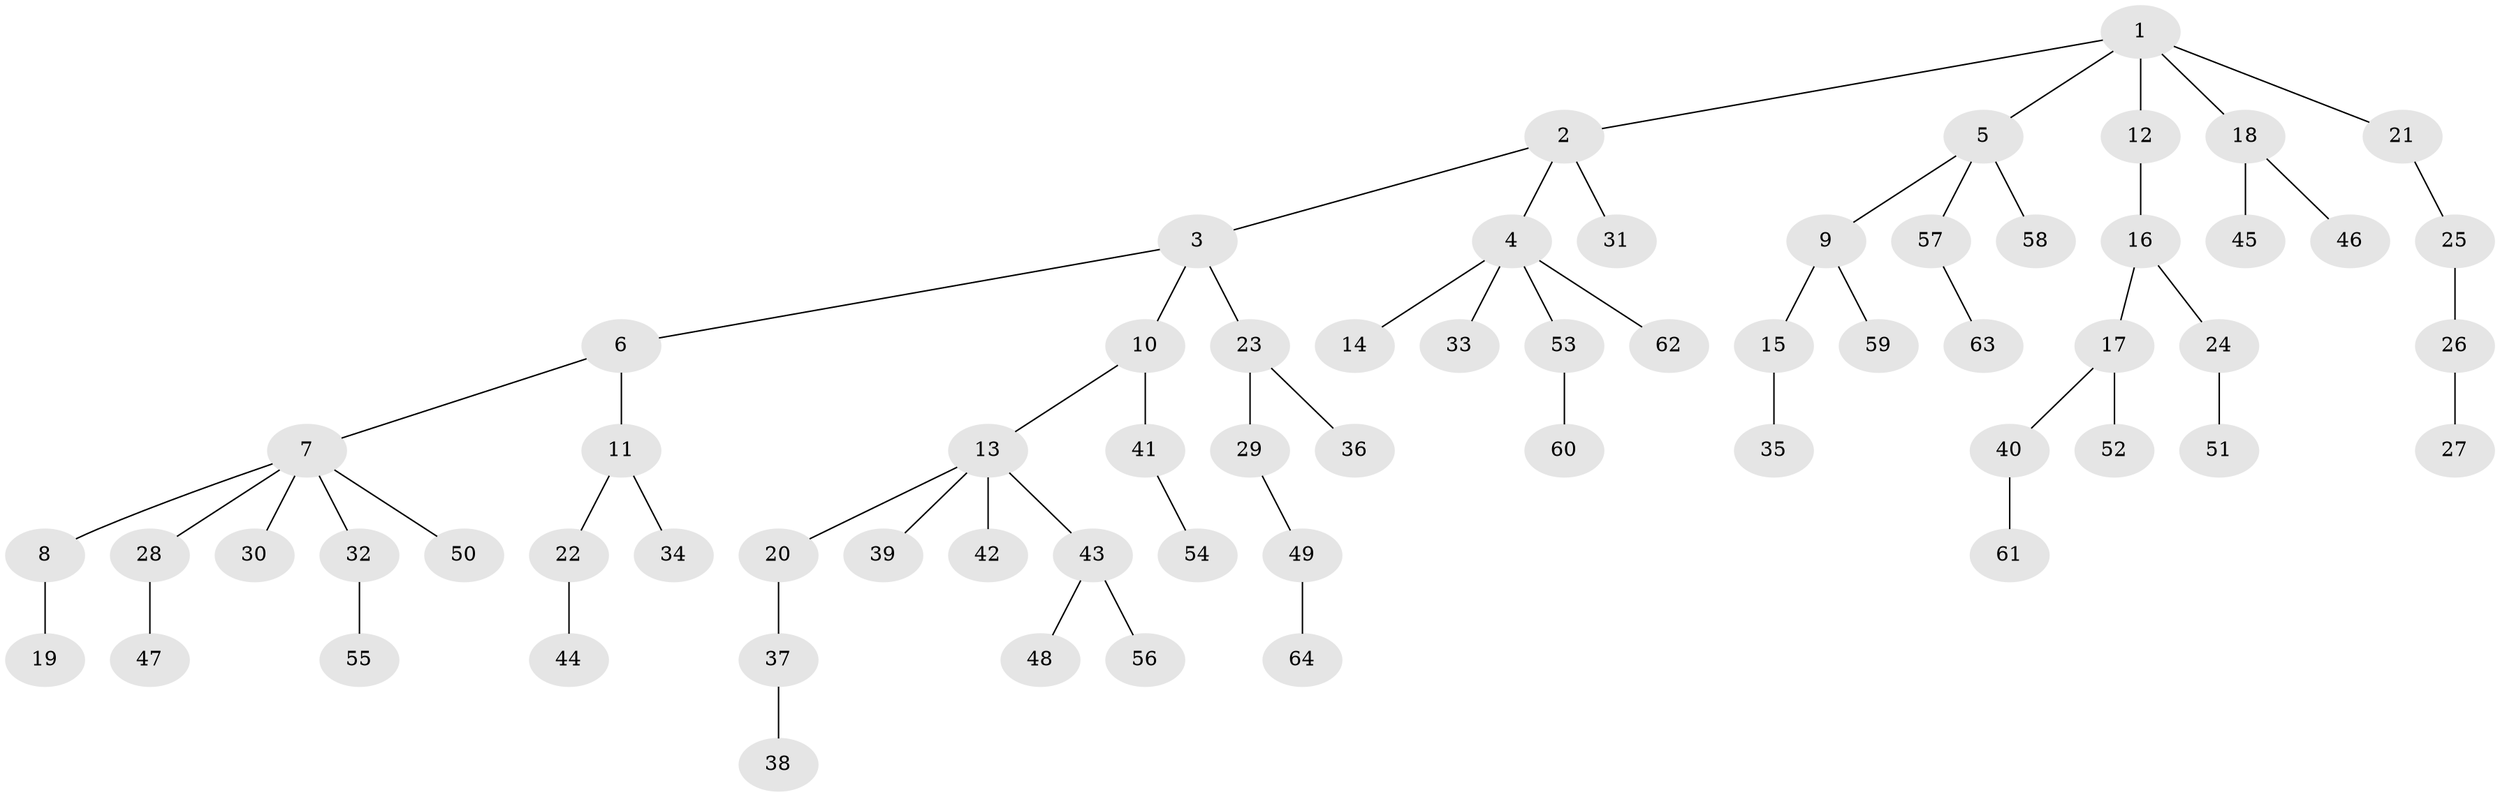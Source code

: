 // coarse degree distribution, {7: 0.03125, 6: 0.0625, 2: 0.21875, 3: 0.0625, 4: 0.03125, 1: 0.59375}
// Generated by graph-tools (version 1.1) at 2025/19/03/04/25 18:19:16]
// undirected, 64 vertices, 63 edges
graph export_dot {
graph [start="1"]
  node [color=gray90,style=filled];
  1;
  2;
  3;
  4;
  5;
  6;
  7;
  8;
  9;
  10;
  11;
  12;
  13;
  14;
  15;
  16;
  17;
  18;
  19;
  20;
  21;
  22;
  23;
  24;
  25;
  26;
  27;
  28;
  29;
  30;
  31;
  32;
  33;
  34;
  35;
  36;
  37;
  38;
  39;
  40;
  41;
  42;
  43;
  44;
  45;
  46;
  47;
  48;
  49;
  50;
  51;
  52;
  53;
  54;
  55;
  56;
  57;
  58;
  59;
  60;
  61;
  62;
  63;
  64;
  1 -- 2;
  1 -- 5;
  1 -- 12;
  1 -- 18;
  1 -- 21;
  2 -- 3;
  2 -- 4;
  2 -- 31;
  3 -- 6;
  3 -- 10;
  3 -- 23;
  4 -- 14;
  4 -- 33;
  4 -- 53;
  4 -- 62;
  5 -- 9;
  5 -- 57;
  5 -- 58;
  6 -- 7;
  6 -- 11;
  7 -- 8;
  7 -- 28;
  7 -- 30;
  7 -- 32;
  7 -- 50;
  8 -- 19;
  9 -- 15;
  9 -- 59;
  10 -- 13;
  10 -- 41;
  11 -- 22;
  11 -- 34;
  12 -- 16;
  13 -- 20;
  13 -- 39;
  13 -- 42;
  13 -- 43;
  15 -- 35;
  16 -- 17;
  16 -- 24;
  17 -- 40;
  17 -- 52;
  18 -- 45;
  18 -- 46;
  20 -- 37;
  21 -- 25;
  22 -- 44;
  23 -- 29;
  23 -- 36;
  24 -- 51;
  25 -- 26;
  26 -- 27;
  28 -- 47;
  29 -- 49;
  32 -- 55;
  37 -- 38;
  40 -- 61;
  41 -- 54;
  43 -- 48;
  43 -- 56;
  49 -- 64;
  53 -- 60;
  57 -- 63;
}
